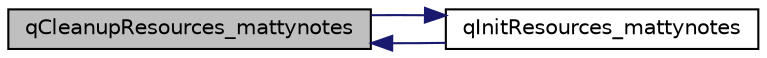 digraph "qCleanupResources_mattynotes"
{
  edge [fontname="Helvetica",fontsize="10",labelfontname="Helvetica",labelfontsize="10"];
  node [fontname="Helvetica",fontsize="10",shape=record];
  rankdir="LR";
  Node4 [label="qCleanupResources_mattynotes",height=0.2,width=0.4,color="black", fillcolor="grey75", style="filled", fontcolor="black"];
  Node4 -> Node5 [dir="back",color="midnightblue",fontsize="10",style="solid",fontname="Helvetica"];
  Node5 [label="qInitResources_mattynotes",height=0.2,width=0.4,color="black", fillcolor="white", style="filled",URL="$qrc__mattynotes_8cpp.html#a286c3e43d9316f614afd1c8aeda397ff"];
  Node5 -> Node4 [dir="back",color="midnightblue",fontsize="10",style="solid",fontname="Helvetica"];
}
